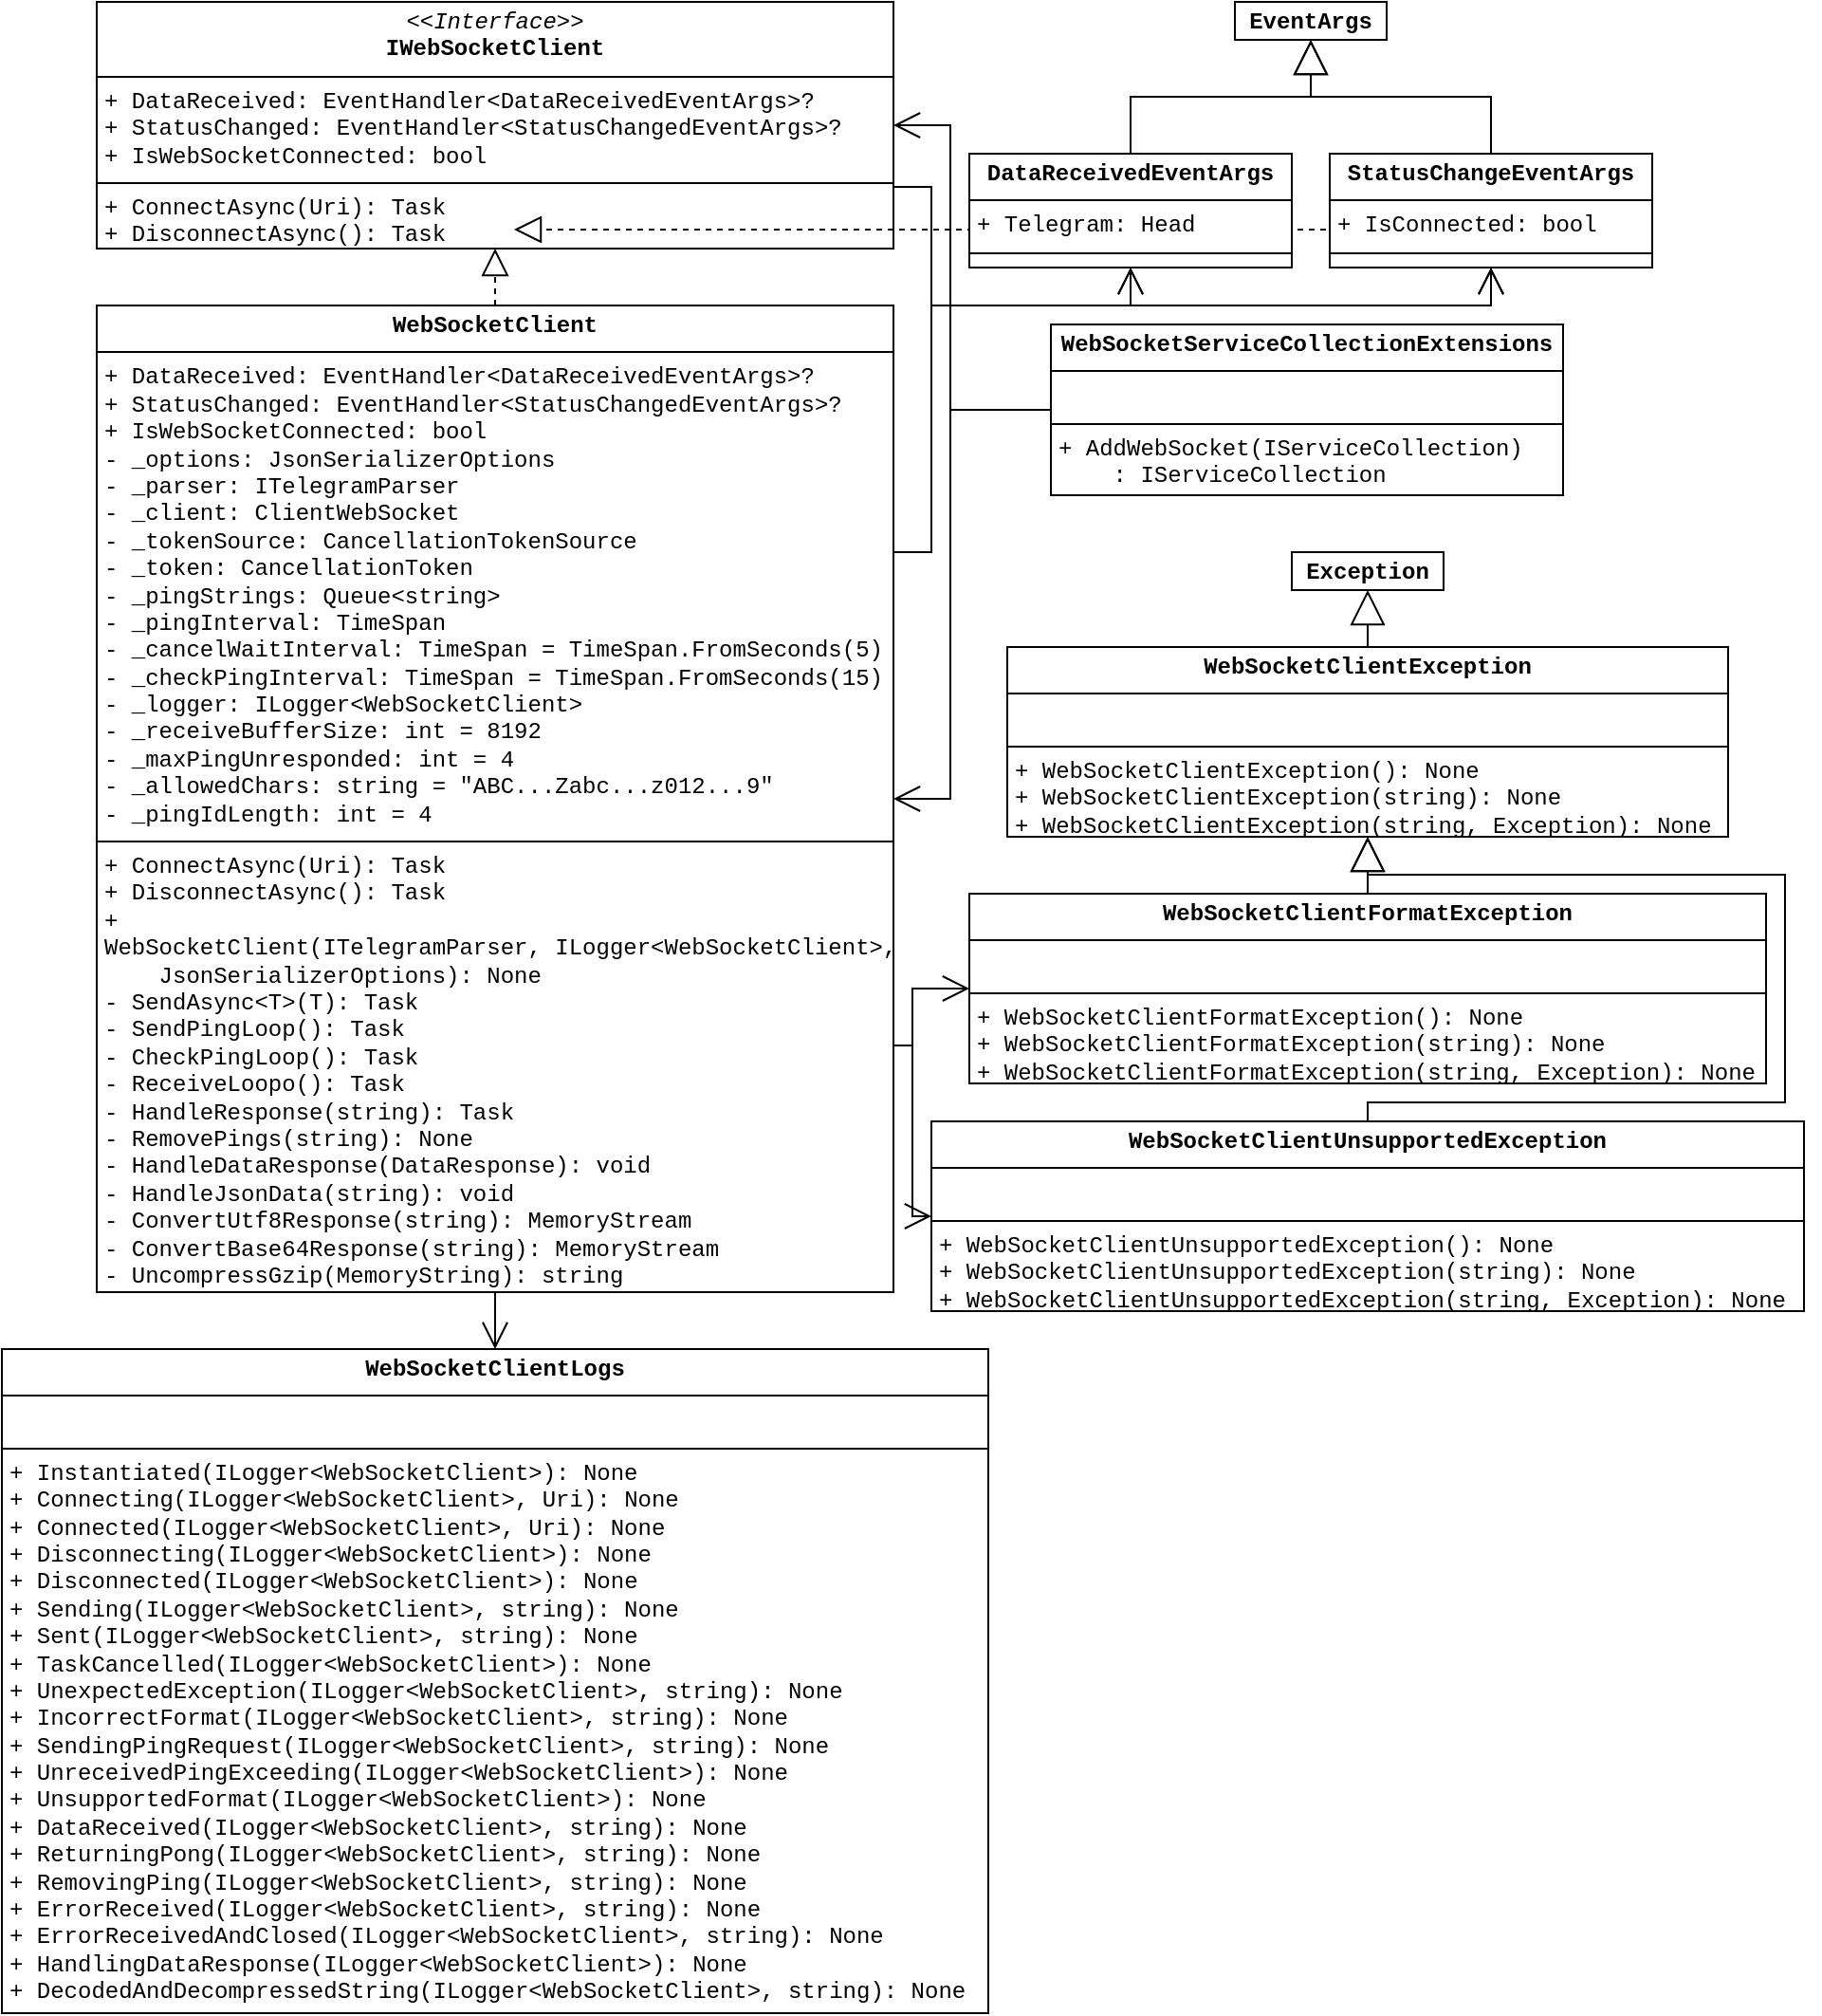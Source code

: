 <mxfile version="26.0.16">
  <diagram id="C5RBs43oDa-KdzZeNtuy" name="Page-1">
    <mxGraphModel dx="3728" dy="1267" grid="1" gridSize="10" guides="1" tooltips="1" connect="1" arrows="1" fold="1" page="1" pageScale="1" pageWidth="827" pageHeight="1169" math="0" shadow="0">
      <root>
        <mxCell id="WIyWlLk6GJQsqaUBKTNV-0" />
        <mxCell id="WIyWlLk6GJQsqaUBKTNV-1" parent="WIyWlLk6GJQsqaUBKTNV-0" />
        <mxCell id="iDxR7NSyhmdjJ9KRdK6U-24" value="&lt;p style=&quot;margin:0px;margin-top:4px;text-align:center;&quot;&gt;&lt;b&gt;WebSocketClientLogs&lt;/b&gt;&lt;/p&gt;&lt;hr size=&quot;1&quot; style=&quot;border-style:solid;&quot;&gt;&lt;p style=&quot;margin:0px;margin-left:4px;&quot;&gt;&lt;br&gt;&lt;/p&gt;&lt;hr size=&quot;1&quot; style=&quot;border-style:solid;&quot;&gt;&lt;p style=&quot;margin:0px;margin-left:4px;&quot;&gt;+ Instantiated(ILogger&amp;lt;WebSocketClient&amp;gt;): None&lt;/p&gt;&lt;p style=&quot;margin:0px;margin-left:4px;&quot;&gt;+ Connecting(&lt;span style=&quot;background-color: transparent; color: light-dark(rgb(0, 0, 0), rgb(255, 255, 255));&quot;&gt;ILogger&amp;lt;WebSocketClient&amp;gt;, Uri): None&lt;/span&gt;&lt;/p&gt;&lt;p style=&quot;margin:0px;margin-left:4px;&quot;&gt;&lt;span style=&quot;background-color: transparent; color: light-dark(rgb(0, 0, 0), rgb(255, 255, 255));&quot;&gt;+ Connected(&lt;/span&gt;&lt;span style=&quot;background-color: transparent; color: light-dark(rgb(0, 0, 0), rgb(255, 255, 255));&quot;&gt;ILogger&amp;lt;WebSocketClient&amp;gt;, Uri): None&lt;/span&gt;&lt;/p&gt;&lt;p style=&quot;margin:0px;margin-left:4px;&quot;&gt;&lt;span style=&quot;background-color: transparent; color: light-dark(rgb(0, 0, 0), rgb(255, 255, 255));&quot;&gt;+ Disconnecting(&lt;/span&gt;&lt;span style=&quot;background-color: transparent; color: light-dark(rgb(0, 0, 0), rgb(255, 255, 255));&quot;&gt;ILogger&amp;lt;WebSocketClient&amp;gt;): None&lt;/span&gt;&lt;/p&gt;&lt;p style=&quot;margin:0px;margin-left:4px;&quot;&gt;&lt;span style=&quot;background-color: transparent; color: light-dark(rgb(0, 0, 0), rgb(255, 255, 255));&quot;&gt;+ Disconnected(&lt;/span&gt;&lt;span style=&quot;background-color: transparent; color: light-dark(rgb(0, 0, 0), rgb(255, 255, 255));&quot;&gt;ILogger&amp;lt;WebSocketClient&amp;gt;): None&lt;/span&gt;&lt;/p&gt;&lt;p style=&quot;margin:0px;margin-left:4px;&quot;&gt;&lt;span style=&quot;background-color: transparent; color: light-dark(rgb(0, 0, 0), rgb(255, 255, 255));&quot;&gt;+ Sending(&lt;/span&gt;&lt;span style=&quot;background-color: transparent; color: light-dark(rgb(0, 0, 0), rgb(255, 255, 255));&quot;&gt;ILogger&amp;lt;WebSocketClient&amp;gt;, string): None&lt;/span&gt;&lt;/p&gt;&lt;p style=&quot;margin:0px;margin-left:4px;&quot;&gt;&lt;span style=&quot;background-color: transparent; color: light-dark(rgb(0, 0, 0), rgb(255, 255, 255));&quot;&gt;+ Sent(&lt;/span&gt;&lt;span style=&quot;background-color: transparent; color: light-dark(rgb(0, 0, 0), rgb(255, 255, 255));&quot;&gt;ILogger&amp;lt;WebSocketClient&amp;gt;, string): None&lt;/span&gt;&lt;/p&gt;&lt;p style=&quot;margin:0px;margin-left:4px;&quot;&gt;&lt;span style=&quot;background-color: transparent; color: light-dark(rgb(0, 0, 0), rgb(255, 255, 255));&quot;&gt;+ TaskCancelled(&lt;/span&gt;&lt;span style=&quot;background-color: transparent; color: light-dark(rgb(0, 0, 0), rgb(255, 255, 255));&quot;&gt;ILogger&amp;lt;WebSocketClient&amp;gt;): None&lt;/span&gt;&lt;/p&gt;&lt;p style=&quot;margin:0px;margin-left:4px;&quot;&gt;&lt;span style=&quot;background-color: transparent; color: light-dark(rgb(0, 0, 0), rgb(255, 255, 255));&quot;&gt;+ UnexpectedException(&lt;/span&gt;&lt;span style=&quot;background-color: transparent; color: light-dark(rgb(0, 0, 0), rgb(255, 255, 255));&quot;&gt;ILogger&amp;lt;WebSocketClient&amp;gt;, string): None&lt;/span&gt;&lt;/p&gt;&lt;p style=&quot;margin:0px;margin-left:4px;&quot;&gt;&lt;span style=&quot;background-color: transparent; color: light-dark(rgb(0, 0, 0), rgb(255, 255, 255));&quot;&gt;+ IncorrectFormat(&lt;/span&gt;&lt;span style=&quot;background-color: transparent; color: light-dark(rgb(0, 0, 0), rgb(255, 255, 255));&quot;&gt;ILogger&amp;lt;WebSocketClient&amp;gt;, string): None&lt;/span&gt;&lt;/p&gt;&lt;p style=&quot;margin:0px;margin-left:4px;&quot;&gt;&lt;span style=&quot;background-color: transparent; color: light-dark(rgb(0, 0, 0), rgb(255, 255, 255));&quot;&gt;+ SendingPingRequest(&lt;/span&gt;&lt;span style=&quot;background-color: transparent; color: light-dark(rgb(0, 0, 0), rgb(255, 255, 255));&quot;&gt;ILogger&amp;lt;WebSocketClient&amp;gt;, string): None&lt;/span&gt;&lt;/p&gt;&lt;p style=&quot;margin:0px;margin-left:4px;&quot;&gt;&lt;span style=&quot;background-color: transparent; color: light-dark(rgb(0, 0, 0), rgb(255, 255, 255));&quot;&gt;+ UnreceivedPingExceeding(&lt;/span&gt;&lt;span style=&quot;background-color: transparent; color: light-dark(rgb(0, 0, 0), rgb(255, 255, 255));&quot;&gt;ILogger&amp;lt;WebSocketClient&amp;gt;): None&lt;/span&gt;&lt;/p&gt;&lt;p style=&quot;margin:0px;margin-left:4px;&quot;&gt;&lt;span style=&quot;background-color: transparent; color: light-dark(rgb(0, 0, 0), rgb(255, 255, 255));&quot;&gt;+ UnsupportedFormat(&lt;/span&gt;&lt;span style=&quot;background-color: transparent; color: light-dark(rgb(0, 0, 0), rgb(255, 255, 255));&quot;&gt;ILogger&amp;lt;WebSocketClient&amp;gt;): None&lt;/span&gt;&lt;/p&gt;&lt;p style=&quot;margin:0px;margin-left:4px;&quot;&gt;&lt;span style=&quot;background-color: transparent; color: light-dark(rgb(0, 0, 0), rgb(255, 255, 255));&quot;&gt;+ DataReceived(&lt;/span&gt;&lt;span style=&quot;background-color: transparent; color: light-dark(rgb(0, 0, 0), rgb(255, 255, 255));&quot;&gt;ILogger&amp;lt;WebSocketClient&amp;gt;, string): None&lt;/span&gt;&lt;/p&gt;&lt;p style=&quot;margin:0px;margin-left:4px;&quot;&gt;&lt;span style=&quot;background-color: transparent; color: light-dark(rgb(0, 0, 0), rgb(255, 255, 255));&quot;&gt;+ ReturningPong(&lt;/span&gt;&lt;span style=&quot;background-color: transparent; color: light-dark(rgb(0, 0, 0), rgb(255, 255, 255));&quot;&gt;ILogger&amp;lt;WebSocketClient&amp;gt;, string): None&lt;/span&gt;&lt;/p&gt;&lt;p style=&quot;margin:0px;margin-left:4px;&quot;&gt;&lt;span style=&quot;background-color: transparent; color: light-dark(rgb(0, 0, 0), rgb(255, 255, 255));&quot;&gt;+ RemovingPing(&lt;/span&gt;&lt;span style=&quot;background-color: transparent; color: light-dark(rgb(0, 0, 0), rgb(255, 255, 255));&quot;&gt;ILogger&amp;lt;WebSocketClient&amp;gt;, string): None&lt;/span&gt;&lt;/p&gt;&lt;p style=&quot;margin:0px;margin-left:4px;&quot;&gt;&lt;span style=&quot;background-color: transparent; color: light-dark(rgb(0, 0, 0), rgb(255, 255, 255));&quot;&gt;+ ErrorReceived(&lt;/span&gt;&lt;span style=&quot;background-color: transparent; color: light-dark(rgb(0, 0, 0), rgb(255, 255, 255));&quot;&gt;ILogger&amp;lt;WebSocketClient&amp;gt;, string): None&lt;/span&gt;&lt;/p&gt;&lt;p style=&quot;margin:0px;margin-left:4px;&quot;&gt;&lt;span style=&quot;background-color: transparent; color: light-dark(rgb(0, 0, 0), rgb(255, 255, 255));&quot;&gt;+ ErrorReceivedAndClosed(&lt;/span&gt;&lt;span style=&quot;background-color: transparent; color: light-dark(rgb(0, 0, 0), rgb(255, 255, 255));&quot;&gt;ILogger&amp;lt;WebSocketClient&amp;gt;, string): None&lt;/span&gt;&lt;/p&gt;&lt;p style=&quot;margin:0px;margin-left:4px;&quot;&gt;&lt;span style=&quot;background-color: transparent; color: light-dark(rgb(0, 0, 0), rgb(255, 255, 255));&quot;&gt;+ HandlingDataResponse(&lt;/span&gt;&lt;span style=&quot;background-color: transparent; color: light-dark(rgb(0, 0, 0), rgb(255, 255, 255));&quot;&gt;ILogger&amp;lt;WebSocketClient&amp;gt;): None&lt;/span&gt;&lt;/p&gt;&lt;p style=&quot;margin:0px;margin-left:4px;&quot;&gt;&lt;span style=&quot;background-color: transparent; color: light-dark(rgb(0, 0, 0), rgb(255, 255, 255));&quot;&gt;+ DecodedAndDecompressedString(&lt;/span&gt;&lt;span style=&quot;background-color: transparent; color: light-dark(rgb(0, 0, 0), rgb(255, 255, 255));&quot;&gt;ILogger&amp;lt;WebSocketClient&amp;gt;, string): None&lt;/span&gt;&lt;/p&gt;" style="verticalAlign=top;align=left;overflow=fill;html=1;whiteSpace=wrap;fontFamily=Courier New;" parent="WIyWlLk6GJQsqaUBKTNV-1" vertex="1">
          <mxGeometry x="-1650" y="750" width="520" height="350" as="geometry" />
        </mxCell>
        <mxCell id="ZXIbhLiGtZiZPt0HfrPu-0" value="&lt;p style=&quot;margin:0px;margin-top:4px;text-align:center;&quot;&gt;&lt;i&gt;&amp;lt;&amp;lt;Interface&amp;gt;&amp;gt;&lt;/i&gt;&lt;br&gt;&lt;b&gt;IWebSocketClient&lt;/b&gt;&lt;/p&gt;&lt;hr size=&quot;1&quot; style=&quot;border-style:solid;&quot;&gt;&lt;p style=&quot;margin:0px;margin-left:4px;&quot;&gt;+ DataReceived: EventHandler&amp;lt;DataReceivedEventArgs&amp;gt;?&lt;/p&gt;&lt;p style=&quot;margin:0px;margin-left:4px;&quot;&gt;+ StatusChanged: EventHandler&amp;lt;StatusChangedEventArgs&amp;gt;?&lt;/p&gt;&lt;p style=&quot;margin:0px;margin-left:4px;&quot;&gt;+ IsWebSocketConnected: bool&lt;/p&gt;&lt;hr size=&quot;1&quot; style=&quot;border-style:solid;&quot;&gt;&lt;p style=&quot;margin:0px;margin-left:4px;&quot;&gt;+ ConnectAsync(Uri): Task&lt;/p&gt;&lt;p style=&quot;margin:0px;margin-left:4px;&quot;&gt;+ DisconnectAsync(): Task&lt;/p&gt;" style="verticalAlign=top;align=left;overflow=fill;html=1;whiteSpace=wrap;fontFamily=Courier New;" parent="WIyWlLk6GJQsqaUBKTNV-1" vertex="1">
          <mxGeometry x="-1600" y="40" width="420" height="130" as="geometry" />
        </mxCell>
        <mxCell id="ZXIbhLiGtZiZPt0HfrPu-1" value="&lt;p style=&quot;margin:0px;margin-top:4px;text-align:center;&quot;&gt;&lt;b&gt;WebSocketClient&lt;/b&gt;&lt;/p&gt;&lt;hr size=&quot;1&quot; style=&quot;border-style:solid;&quot;&gt;&lt;p style=&quot;margin: 0px 0px 0px 4px;&quot;&gt;+ DataReceived: EventHandler&amp;lt;DataReceivedEventArgs&amp;gt;?&lt;/p&gt;&lt;p style=&quot;margin: 0px 0px 0px 4px;&quot;&gt;+ StatusChanged: EventHandler&amp;lt;StatusChangedEventArgs&amp;gt;?&lt;/p&gt;&lt;p style=&quot;margin: 0px 0px 0px 4px;&quot;&gt;+ IsWebSocketConnected: bool&lt;/p&gt;&lt;p style=&quot;margin: 0px 0px 0px 4px;&quot;&gt;- _options: JsonSerializerOptions&lt;/p&gt;&lt;p style=&quot;margin: 0px 0px 0px 4px;&quot;&gt;- _parser: ITelegramParser&lt;/p&gt;&lt;p style=&quot;margin: 0px 0px 0px 4px;&quot;&gt;- _client: ClientWebSocket&lt;/p&gt;&lt;p style=&quot;margin: 0px 0px 0px 4px;&quot;&gt;- _tokenSource: CancellationTokenSource&lt;/p&gt;&lt;p style=&quot;margin: 0px 0px 0px 4px;&quot;&gt;- _token: CancellationToken&lt;/p&gt;&lt;p style=&quot;margin: 0px 0px 0px 4px;&quot;&gt;- _pingStrings: Queue&amp;lt;string&amp;gt;&lt;/p&gt;&lt;p style=&quot;margin: 0px 0px 0px 4px;&quot;&gt;- _pingInterval: TimeSpan&lt;/p&gt;&lt;p style=&quot;margin: 0px 0px 0px 4px;&quot;&gt;- _cancelWaitInterval: TimeSpan = TimeSpan.FromSeconds(5)&lt;/p&gt;&lt;p style=&quot;margin: 0px 0px 0px 4px;&quot;&gt;- _checkPingInterval: TimeSpan = TimeSpan.FromSeconds(15)&lt;/p&gt;&lt;p style=&quot;margin: 0px 0px 0px 4px;&quot;&gt;- _logger: ILogger&amp;lt;WebSocketClient&amp;gt;&lt;/p&gt;&lt;p style=&quot;margin: 0px 0px 0px 4px;&quot;&gt;- _receiveBufferSize: int = 8192&lt;/p&gt;&lt;p style=&quot;margin: 0px 0px 0px 4px;&quot;&gt;- _maxPingUnresponded: int = 4&lt;/p&gt;&lt;p style=&quot;margin: 0px 0px 0px 4px;&quot;&gt;- _allowedChars: string = &quot;ABC...Zabc...z012...9&quot;&lt;/p&gt;&lt;p style=&quot;margin: 0px 0px 0px 4px;&quot;&gt;- _pingIdLength: int = 4&lt;/p&gt;&lt;hr size=&quot;1&quot; style=&quot;border-style:solid;&quot;&gt;&lt;p style=&quot;margin: 0px 0px 0px 4px;&quot;&gt;+ ConnectAsync(Uri): Task&lt;/p&gt;&lt;p style=&quot;margin: 0px 0px 0px 4px;&quot;&gt;+ DisconnectAsync(): Task&lt;/p&gt;&lt;p style=&quot;margin: 0px 0px 0px 4px;&quot;&gt;+ WebSocketClient(&lt;span style=&quot;background-color: transparent; color: light-dark(rgb(0, 0, 0), rgb(255, 255, 255));&quot;&gt;ITelegramParser,&amp;nbsp;&lt;/span&gt;&lt;span style=&quot;background-color: transparent; color: light-dark(rgb(0, 0, 0), rgb(255, 255, 255));&quot;&gt;ILogger&amp;lt;WebSocketClient&amp;gt;,&lt;/span&gt;&lt;/p&gt;&lt;p style=&quot;margin: 0px 0px 0px 4px;&quot;&gt;&lt;span style=&quot;background-color: transparent; color: light-dark(rgb(0, 0, 0), rgb(255, 255, 255));&quot;&gt;&amp;nbsp; &amp;nbsp; JsonSerializerOptions): None&lt;/span&gt;&lt;/p&gt;&lt;p style=&quot;margin: 0px 0px 0px 4px;&quot;&gt;- SendAsync&amp;lt;T&amp;gt;(T): Task&lt;/p&gt;&lt;p style=&quot;margin: 0px 0px 0px 4px;&quot;&gt;- SendPingLoop(): Task&lt;/p&gt;&lt;p style=&quot;margin: 0px 0px 0px 4px;&quot;&gt;- CheckPingLoop(): Task&lt;/p&gt;&lt;p style=&quot;margin: 0px 0px 0px 4px;&quot;&gt;- ReceiveLoopo(): Task&lt;/p&gt;&lt;p style=&quot;margin: 0px 0px 0px 4px;&quot;&gt;- HandleResponse(string): Task&lt;/p&gt;&lt;p style=&quot;margin: 0px 0px 0px 4px;&quot;&gt;- RemovePings(string): None&lt;/p&gt;&lt;p style=&quot;margin: 0px 0px 0px 4px;&quot;&gt;- HandleDataResponse(DataResponse): void&lt;/p&gt;&lt;p style=&quot;margin: 0px 0px 0px 4px;&quot;&gt;- HandleJsonData(string): void&lt;/p&gt;&lt;p style=&quot;margin: 0px 0px 0px 4px;&quot;&gt;- ConvertUtf8Response(string): MemoryStream&lt;/p&gt;&lt;p style=&quot;margin: 0px 0px 0px 4px;&quot;&gt;- ConvertBase64Response(string): MemoryStream&lt;/p&gt;&lt;p style=&quot;margin: 0px 0px 0px 4px;&quot;&gt;- UncompressGzip(MemoryString): string&lt;/p&gt;&lt;p style=&quot;margin: 0px 0px 0px 4px;&quot;&gt;&lt;br&gt;&lt;/p&gt;" style="verticalAlign=top;align=left;overflow=fill;html=1;whiteSpace=wrap;fontFamily=Courier New;" parent="WIyWlLk6GJQsqaUBKTNV-1" vertex="1">
          <mxGeometry x="-1600" y="200" width="420" height="520" as="geometry" />
        </mxCell>
        <mxCell id="ZXIbhLiGtZiZPt0HfrPu-3" value="&lt;p style=&quot;margin:0px;margin-top:4px;text-align:center;&quot;&gt;&lt;b&gt;WebSocketClientException&lt;/b&gt;&lt;/p&gt;&lt;hr size=&quot;1&quot; style=&quot;border-style:solid;&quot;&gt;&lt;p style=&quot;margin:0px;margin-left:4px;&quot;&gt;&lt;br&gt;&lt;/p&gt;&lt;hr size=&quot;1&quot; style=&quot;border-style:solid;&quot;&gt;&lt;p style=&quot;margin:0px;margin-left:4px;&quot;&gt;+ WebSocketClientException(): None&lt;/p&gt;&lt;p style=&quot;margin:0px;margin-left:4px;&quot;&gt;+ WebSocketClientException&lt;span style=&quot;background-color: transparent; color: light-dark(rgb(0, 0, 0), rgb(255, 255, 255));&quot;&gt;(string): None&lt;/span&gt;&lt;/p&gt;&lt;p style=&quot;margin:0px;margin-left:4px;&quot;&gt;&lt;span style=&quot;background-color: transparent; color: light-dark(rgb(0, 0, 0), rgb(255, 255, 255));&quot;&gt;+&amp;nbsp;&lt;/span&gt;WebSocketClientException&lt;span style=&quot;background-color: transparent; color: light-dark(rgb(0, 0, 0), rgb(255, 255, 255));&quot;&gt;(string, Exception): None&lt;/span&gt;&lt;/p&gt;" style="verticalAlign=top;align=left;overflow=fill;html=1;whiteSpace=wrap;fontFamily=Courier New;" parent="WIyWlLk6GJQsqaUBKTNV-1" vertex="1">
          <mxGeometry x="-1120" y="380" width="380" height="100" as="geometry" />
        </mxCell>
        <mxCell id="ZXIbhLiGtZiZPt0HfrPu-6" value="" style="endArrow=block;dashed=1;endFill=0;endSize=12;html=1;rounded=0;entryX=0.5;entryY=1;entryDx=0;entryDy=0;exitX=0.5;exitY=0;exitDx=0;exitDy=0;" parent="WIyWlLk6GJQsqaUBKTNV-1" source="ZXIbhLiGtZiZPt0HfrPu-1" target="ZXIbhLiGtZiZPt0HfrPu-0" edge="1">
          <mxGeometry width="160" relative="1" as="geometry">
            <mxPoint x="-1260" y="500" as="sourcePoint" />
            <mxPoint x="-1100" y="500" as="targetPoint" />
          </mxGeometry>
        </mxCell>
        <mxCell id="tco1EEomIxJA0SfDotPY-2" value="" style="endArrow=block;dashed=1;endFill=0;endSize=12;html=1;rounded=0;entryX=0.5;entryY=1;entryDx=0;entryDy=0;exitX=0.5;exitY=0;exitDx=0;exitDy=0;" parent="WIyWlLk6GJQsqaUBKTNV-1" target="tco1EEomIxJA0SfDotPY-0" edge="1">
          <mxGeometry width="160" relative="1" as="geometry">
            <mxPoint x="-880" y="160" as="sourcePoint" />
            <mxPoint x="-1380" y="160" as="targetPoint" />
          </mxGeometry>
        </mxCell>
        <mxCell id="tco1EEomIxJA0SfDotPY-4" value="&lt;p style=&quot;margin:0px;margin-top:4px;text-align:center;&quot;&gt;&lt;b&gt;Exception&lt;/b&gt;&lt;/p&gt;&lt;div style=&quot;height:2px;&quot;&gt;&lt;/div&gt;" style="verticalAlign=top;align=left;overflow=fill;html=1;whiteSpace=wrap;fontFamily=Courier New;" parent="WIyWlLk6GJQsqaUBKTNV-1" vertex="1">
          <mxGeometry x="-970" y="330" width="80" height="20" as="geometry" />
        </mxCell>
        <mxCell id="tco1EEomIxJA0SfDotPY-5" value="&lt;p style=&quot;margin:0px;margin-top:4px;text-align:center;&quot;&gt;&lt;b&gt;WebSocketClientFormatException&lt;/b&gt;&lt;/p&gt;&lt;hr size=&quot;1&quot; style=&quot;border-style:solid;&quot;&gt;&lt;p style=&quot;margin:0px;margin-left:4px;&quot;&gt;&lt;br&gt;&lt;/p&gt;&lt;hr size=&quot;1&quot; style=&quot;border-style:solid;&quot;&gt;&lt;p style=&quot;margin:0px;margin-left:4px;&quot;&gt;+ WebSocketClientFormatException(): None&lt;/p&gt;&lt;p style=&quot;margin:0px;margin-left:4px;&quot;&gt;+ WebSocketClientFormatException&lt;span style=&quot;background-color: transparent; color: light-dark(rgb(0, 0, 0), rgb(255, 255, 255));&quot;&gt;(string): None&lt;/span&gt;&lt;/p&gt;&lt;p style=&quot;margin:0px;margin-left:4px;&quot;&gt;&lt;span style=&quot;background-color: transparent; color: light-dark(rgb(0, 0, 0), rgb(255, 255, 255));&quot;&gt;+&amp;nbsp;&lt;/span&gt;WebSocketClientFormatException&lt;span style=&quot;background-color: transparent; color: light-dark(rgb(0, 0, 0), rgb(255, 255, 255));&quot;&gt;(string, Exception): None&lt;/span&gt;&lt;/p&gt;" style="verticalAlign=top;align=left;overflow=fill;html=1;whiteSpace=wrap;fontFamily=Courier New;" parent="WIyWlLk6GJQsqaUBKTNV-1" vertex="1">
          <mxGeometry x="-1140" y="510" width="420" height="100" as="geometry" />
        </mxCell>
        <mxCell id="tco1EEomIxJA0SfDotPY-6" value="&lt;p style=&quot;margin:0px;margin-top:4px;text-align:center;&quot;&gt;&lt;b&gt;WebSocketClientUnsupportedException&lt;/b&gt;&lt;/p&gt;&lt;hr size=&quot;1&quot; style=&quot;border-style:solid;&quot;&gt;&lt;p style=&quot;margin:0px;margin-left:4px;&quot;&gt;&lt;br&gt;&lt;/p&gt;&lt;hr size=&quot;1&quot; style=&quot;border-style:solid;&quot;&gt;&lt;p style=&quot;margin:0px;margin-left:4px;&quot;&gt;+ WebSocketClientUnsupportedException(): None&lt;/p&gt;&lt;p style=&quot;margin:0px;margin-left:4px;&quot;&gt;+ WebSocketClientUnsupportedException&lt;span style=&quot;background-color: transparent; color: light-dark(rgb(0, 0, 0), rgb(255, 255, 255));&quot;&gt;(string): None&lt;/span&gt;&lt;/p&gt;&lt;p style=&quot;margin:0px;margin-left:4px;&quot;&gt;&lt;span style=&quot;background-color: transparent; color: light-dark(rgb(0, 0, 0), rgb(255, 255, 255));&quot;&gt;+&amp;nbsp;&lt;/span&gt;WebSocketClientUnsupportedException&lt;span style=&quot;background-color: transparent; color: light-dark(rgb(0, 0, 0), rgb(255, 255, 255));&quot;&gt;(string, Exception): None&lt;/span&gt;&lt;/p&gt;" style="verticalAlign=top;align=left;overflow=fill;html=1;whiteSpace=wrap;fontFamily=Courier New;" parent="WIyWlLk6GJQsqaUBKTNV-1" vertex="1">
          <mxGeometry x="-1160" y="630" width="460" height="100" as="geometry" />
        </mxCell>
        <mxCell id="tco1EEomIxJA0SfDotPY-7" value="&lt;p style=&quot;margin:0px;margin-top:4px;text-align:center;&quot;&gt;&lt;b&gt;WebSocketServiceCollectionExtensions&lt;/b&gt;&lt;/p&gt;&lt;hr size=&quot;1&quot; style=&quot;border-style:solid;&quot;&gt;&lt;p style=&quot;margin:0px;margin-left:4px;&quot;&gt;&lt;br&gt;&lt;/p&gt;&lt;hr size=&quot;1&quot; style=&quot;border-style:solid;&quot;&gt;&lt;p style=&quot;margin:0px;margin-left:4px;&quot;&gt;+ AddWebSocket(IServiceCollection)&lt;/p&gt;&lt;p style=&quot;margin:0px;margin-left:4px;&quot;&gt;&amp;nbsp; &amp;nbsp; : IServiceCollection&lt;/p&gt;" style="verticalAlign=top;align=left;overflow=fill;html=1;whiteSpace=wrap;fontFamily=Courier New;" parent="WIyWlLk6GJQsqaUBKTNV-1" vertex="1">
          <mxGeometry x="-1097" y="210" width="270" height="90" as="geometry" />
        </mxCell>
        <mxCell id="tco1EEomIxJA0SfDotPY-8" value="" style="endArrow=open;endFill=1;endSize=12;html=1;rounded=0;exitX=0.5;exitY=1;exitDx=0;exitDy=0;entryX=0.5;entryY=0;entryDx=0;entryDy=0;" parent="WIyWlLk6GJQsqaUBKTNV-1" source="ZXIbhLiGtZiZPt0HfrPu-1" target="iDxR7NSyhmdjJ9KRdK6U-24" edge="1">
          <mxGeometry width="160" relative="1" as="geometry">
            <mxPoint x="-1250" y="270" as="sourcePoint" />
            <mxPoint x="-1090" y="270" as="targetPoint" />
          </mxGeometry>
        </mxCell>
        <mxCell id="tco1EEomIxJA0SfDotPY-12" value="" style="endArrow=block;endSize=16;endFill=0;html=1;rounded=0;entryX=0.5;entryY=1;entryDx=0;entryDy=0;exitX=0.5;exitY=0;exitDx=0;exitDy=0;" parent="WIyWlLk6GJQsqaUBKTNV-1" source="ZXIbhLiGtZiZPt0HfrPu-3" target="tco1EEomIxJA0SfDotPY-4" edge="1">
          <mxGeometry width="160" relative="1" as="geometry">
            <mxPoint x="-750" y="549.58" as="sourcePoint" />
            <mxPoint x="-590" y="549.58" as="targetPoint" />
            <mxPoint as="offset" />
          </mxGeometry>
        </mxCell>
        <mxCell id="tco1EEomIxJA0SfDotPY-16" value="" style="endArrow=block;endSize=16;endFill=0;html=1;rounded=0;entryX=0.5;entryY=1;entryDx=0;entryDy=0;exitX=0.5;exitY=0;exitDx=0;exitDy=0;edgeStyle=orthogonalEdgeStyle;elbow=vertical;" parent="WIyWlLk6GJQsqaUBKTNV-1" source="tco1EEomIxJA0SfDotPY-6" target="ZXIbhLiGtZiZPt0HfrPu-3" edge="1">
          <mxGeometry width="160" relative="1" as="geometry">
            <mxPoint x="-970" y="800" as="sourcePoint" />
            <mxPoint x="-810" y="800" as="targetPoint" />
            <Array as="points">
              <mxPoint x="-930" y="620" />
              <mxPoint x="-710" y="620" />
              <mxPoint x="-710" y="500" />
              <mxPoint x="-930" y="500" />
            </Array>
          </mxGeometry>
        </mxCell>
        <mxCell id="tco1EEomIxJA0SfDotPY-17" value="" style="endArrow=block;endSize=16;endFill=0;html=1;rounded=0;entryX=0.5;entryY=1;entryDx=0;entryDy=0;exitX=0.5;exitY=0;exitDx=0;exitDy=0;" parent="WIyWlLk6GJQsqaUBKTNV-1" source="tco1EEomIxJA0SfDotPY-5" target="ZXIbhLiGtZiZPt0HfrPu-3" edge="1">
          <mxGeometry width="160" relative="1" as="geometry">
            <mxPoint x="-960" y="810" as="sourcePoint" />
            <mxPoint x="-800" y="810" as="targetPoint" />
          </mxGeometry>
        </mxCell>
        <mxCell id="xxMNf4vBG5cy9PMYKGS9-0" value="&lt;p style=&quot;margin:0px;margin-top:4px;text-align:center;&quot;&gt;&lt;b&gt;EventArgs&lt;/b&gt;&lt;/p&gt;&lt;div style=&quot;height:2px;&quot;&gt;&lt;/div&gt;" style="verticalAlign=top;align=left;overflow=fill;html=1;whiteSpace=wrap;fontFamily=Courier New;" vertex="1" parent="WIyWlLk6GJQsqaUBKTNV-1">
          <mxGeometry x="-1000" y="40" width="80" height="20" as="geometry" />
        </mxCell>
        <mxCell id="xxMNf4vBG5cy9PMYKGS9-1" value="&lt;p style=&quot;margin:0px;margin-top:4px;text-align:center;&quot;&gt;&lt;b&gt;DataReceivedEventArgs&lt;/b&gt;&lt;/p&gt;&lt;hr size=&quot;1&quot; style=&quot;border-style:solid;&quot;&gt;&lt;p style=&quot;margin:0px;margin-left:4px;&quot;&gt;+ Telegram: Head&lt;/p&gt;&lt;hr size=&quot;1&quot; style=&quot;border-style:solid;&quot;&gt;&lt;p style=&quot;margin:0px;margin-left:4px;&quot;&gt;&lt;br&gt;&lt;/p&gt;" style="verticalAlign=top;align=left;overflow=fill;html=1;whiteSpace=wrap;fontFamily=Courier New;" vertex="1" parent="WIyWlLk6GJQsqaUBKTNV-1">
          <mxGeometry x="-1140" y="120" width="170" height="60" as="geometry" />
        </mxCell>
        <mxCell id="xxMNf4vBG5cy9PMYKGS9-2" value="&lt;p style=&quot;margin:0px;margin-top:4px;text-align:center;&quot;&gt;&lt;b&gt;StatusChangeEventArgs&lt;/b&gt;&lt;/p&gt;&lt;hr size=&quot;1&quot; style=&quot;border-style:solid;&quot;&gt;&lt;p style=&quot;margin:0px;margin-left:4px;&quot;&gt;+ IsConnected: bool&lt;/p&gt;&lt;hr size=&quot;1&quot; style=&quot;border-style:solid;&quot;&gt;&lt;p style=&quot;margin:0px;margin-left:4px;&quot;&gt;&lt;br&gt;&lt;/p&gt;" style="verticalAlign=top;align=left;overflow=fill;html=1;whiteSpace=wrap;fontFamily=Courier New;" vertex="1" parent="WIyWlLk6GJQsqaUBKTNV-1">
          <mxGeometry x="-950" y="120" width="170" height="60" as="geometry" />
        </mxCell>
        <mxCell id="xxMNf4vBG5cy9PMYKGS9-3" value="" style="endArrow=block;endSize=16;endFill=0;html=1;rounded=0;exitX=0.5;exitY=0;exitDx=0;exitDy=0;entryX=0.5;entryY=1;entryDx=0;entryDy=0;edgeStyle=elbowEdgeStyle;elbow=vertical;" edge="1" parent="WIyWlLk6GJQsqaUBKTNV-1" source="xxMNf4vBG5cy9PMYKGS9-2" target="xxMNf4vBG5cy9PMYKGS9-0">
          <mxGeometry width="160" relative="1" as="geometry">
            <mxPoint x="-930" y="380" as="sourcePoint" />
            <mxPoint x="-770" y="380" as="targetPoint" />
          </mxGeometry>
        </mxCell>
        <mxCell id="xxMNf4vBG5cy9PMYKGS9-4" value="" style="endArrow=block;endSize=16;endFill=0;html=1;rounded=0;entryX=0.5;entryY=1;entryDx=0;entryDy=0;exitX=0.5;exitY=0;exitDx=0;exitDy=0;edgeStyle=elbowEdgeStyle;elbow=vertical;" edge="1" parent="WIyWlLk6GJQsqaUBKTNV-1" source="xxMNf4vBG5cy9PMYKGS9-1" target="xxMNf4vBG5cy9PMYKGS9-0">
          <mxGeometry width="160" relative="1" as="geometry">
            <mxPoint x="-920" y="390" as="sourcePoint" />
            <mxPoint x="-760" y="390" as="targetPoint" />
          </mxGeometry>
        </mxCell>
        <mxCell id="xxMNf4vBG5cy9PMYKGS9-6" value="" style="endArrow=open;endFill=1;endSize=12;html=1;rounded=0;entryX=0.5;entryY=1;entryDx=0;entryDy=0;exitX=1;exitY=0.75;exitDx=0;exitDy=0;edgeStyle=orthogonalEdgeStyle;" edge="1" parent="WIyWlLk6GJQsqaUBKTNV-1" source="ZXIbhLiGtZiZPt0HfrPu-0" target="xxMNf4vBG5cy9PMYKGS9-1">
          <mxGeometry width="160" relative="1" as="geometry">
            <mxPoint x="-930" y="380" as="sourcePoint" />
            <mxPoint x="-770" y="380" as="targetPoint" />
            <Array as="points">
              <mxPoint x="-1160" y="138" />
              <mxPoint x="-1160" y="200" />
              <mxPoint x="-1055" y="200" />
            </Array>
          </mxGeometry>
        </mxCell>
        <mxCell id="xxMNf4vBG5cy9PMYKGS9-8" value="" style="endArrow=open;endFill=1;endSize=12;html=1;rounded=0;entryX=0.5;entryY=1;entryDx=0;entryDy=0;exitX=1;exitY=0.75;exitDx=0;exitDy=0;edgeStyle=orthogonalEdgeStyle;" edge="1" parent="WIyWlLk6GJQsqaUBKTNV-1" source="ZXIbhLiGtZiZPt0HfrPu-0" target="xxMNf4vBG5cy9PMYKGS9-2">
          <mxGeometry width="160" relative="1" as="geometry">
            <mxPoint x="-1170" y="148" as="sourcePoint" />
            <mxPoint x="-1045" y="190" as="targetPoint" />
            <Array as="points">
              <mxPoint x="-1160" y="138" />
              <mxPoint x="-1160" y="200" />
              <mxPoint x="-865" y="200" />
            </Array>
          </mxGeometry>
        </mxCell>
        <mxCell id="xxMNf4vBG5cy9PMYKGS9-9" value="" style="endArrow=open;endFill=1;endSize=12;html=1;rounded=0;entryX=0.5;entryY=1;entryDx=0;entryDy=0;exitX=1;exitY=0.25;exitDx=0;exitDy=0;edgeStyle=orthogonalEdgeStyle;" edge="1" parent="WIyWlLk6GJQsqaUBKTNV-1" source="ZXIbhLiGtZiZPt0HfrPu-1" target="xxMNf4vBG5cy9PMYKGS9-2">
          <mxGeometry width="160" relative="1" as="geometry">
            <mxPoint x="-1170" y="148" as="sourcePoint" />
            <mxPoint x="-855" y="190" as="targetPoint" />
            <Array as="points">
              <mxPoint x="-1160" y="330" />
              <mxPoint x="-1160" y="200" />
              <mxPoint x="-865" y="200" />
            </Array>
          </mxGeometry>
        </mxCell>
        <mxCell id="xxMNf4vBG5cy9PMYKGS9-10" value="" style="endArrow=open;endFill=1;endSize=12;html=1;rounded=0;entryX=0.5;entryY=1;entryDx=0;entryDy=0;exitX=1;exitY=0.25;exitDx=0;exitDy=0;edgeStyle=orthogonalEdgeStyle;" edge="1" parent="WIyWlLk6GJQsqaUBKTNV-1" source="ZXIbhLiGtZiZPt0HfrPu-1" target="xxMNf4vBG5cy9PMYKGS9-1">
          <mxGeometry width="160" relative="1" as="geometry">
            <mxPoint x="-1170" y="340" as="sourcePoint" />
            <mxPoint x="-855" y="190" as="targetPoint" />
            <Array as="points">
              <mxPoint x="-1160" y="330" />
              <mxPoint x="-1160" y="200" />
              <mxPoint x="-1055" y="200" />
            </Array>
          </mxGeometry>
        </mxCell>
        <mxCell id="xxMNf4vBG5cy9PMYKGS9-12" value="" style="endArrow=open;endFill=1;endSize=12;html=1;rounded=0;entryX=1;entryY=0.5;entryDx=0;entryDy=0;exitX=0;exitY=0.5;exitDx=0;exitDy=0;edgeStyle=elbowEdgeStyle;" edge="1" parent="WIyWlLk6GJQsqaUBKTNV-1" source="tco1EEomIxJA0SfDotPY-7" target="ZXIbhLiGtZiZPt0HfrPu-0">
          <mxGeometry width="160" relative="1" as="geometry">
            <mxPoint x="-930" y="380" as="sourcePoint" />
            <mxPoint x="-770" y="380" as="targetPoint" />
            <Array as="points">
              <mxPoint x="-1150" y="180" />
            </Array>
          </mxGeometry>
        </mxCell>
        <mxCell id="xxMNf4vBG5cy9PMYKGS9-13" value="" style="endArrow=open;endFill=1;endSize=12;html=1;rounded=0;entryX=1;entryY=0.5;entryDx=0;entryDy=0;exitX=0;exitY=0.5;exitDx=0;exitDy=0;edgeStyle=elbowEdgeStyle;" edge="1" parent="WIyWlLk6GJQsqaUBKTNV-1" source="tco1EEomIxJA0SfDotPY-7" target="ZXIbhLiGtZiZPt0HfrPu-1">
          <mxGeometry width="160" relative="1" as="geometry">
            <mxPoint x="-1087" y="265" as="sourcePoint" />
            <mxPoint x="-1170" y="115" as="targetPoint" />
            <Array as="points">
              <mxPoint x="-1150" y="260" />
            </Array>
          </mxGeometry>
        </mxCell>
        <mxCell id="xxMNf4vBG5cy9PMYKGS9-14" value="" style="endArrow=open;endFill=1;endSize=12;html=1;rounded=0;entryX=0;entryY=0.5;entryDx=0;entryDy=0;exitX=1;exitY=0.75;exitDx=0;exitDy=0;edgeStyle=elbowEdgeStyle;" edge="1" parent="WIyWlLk6GJQsqaUBKTNV-1" source="ZXIbhLiGtZiZPt0HfrPu-1" target="tco1EEomIxJA0SfDotPY-5">
          <mxGeometry width="160" relative="1" as="geometry">
            <mxPoint x="-930" y="380" as="sourcePoint" />
            <mxPoint x="-770" y="380" as="targetPoint" />
            <Array as="points">
              <mxPoint x="-1170" y="580" />
            </Array>
          </mxGeometry>
        </mxCell>
        <mxCell id="xxMNf4vBG5cy9PMYKGS9-15" value="" style="endArrow=open;endFill=1;endSize=12;html=1;rounded=0;entryX=0;entryY=0.5;entryDx=0;entryDy=0;exitX=1;exitY=0.75;exitDx=0;exitDy=0;edgeStyle=elbowEdgeStyle;" edge="1" parent="WIyWlLk6GJQsqaUBKTNV-1" source="ZXIbhLiGtZiZPt0HfrPu-1" target="tco1EEomIxJA0SfDotPY-6">
          <mxGeometry width="160" relative="1" as="geometry">
            <mxPoint x="-1171" y="609" as="sourcePoint" />
            <mxPoint x="-1130" y="570" as="targetPoint" />
          </mxGeometry>
        </mxCell>
      </root>
    </mxGraphModel>
  </diagram>
</mxfile>
